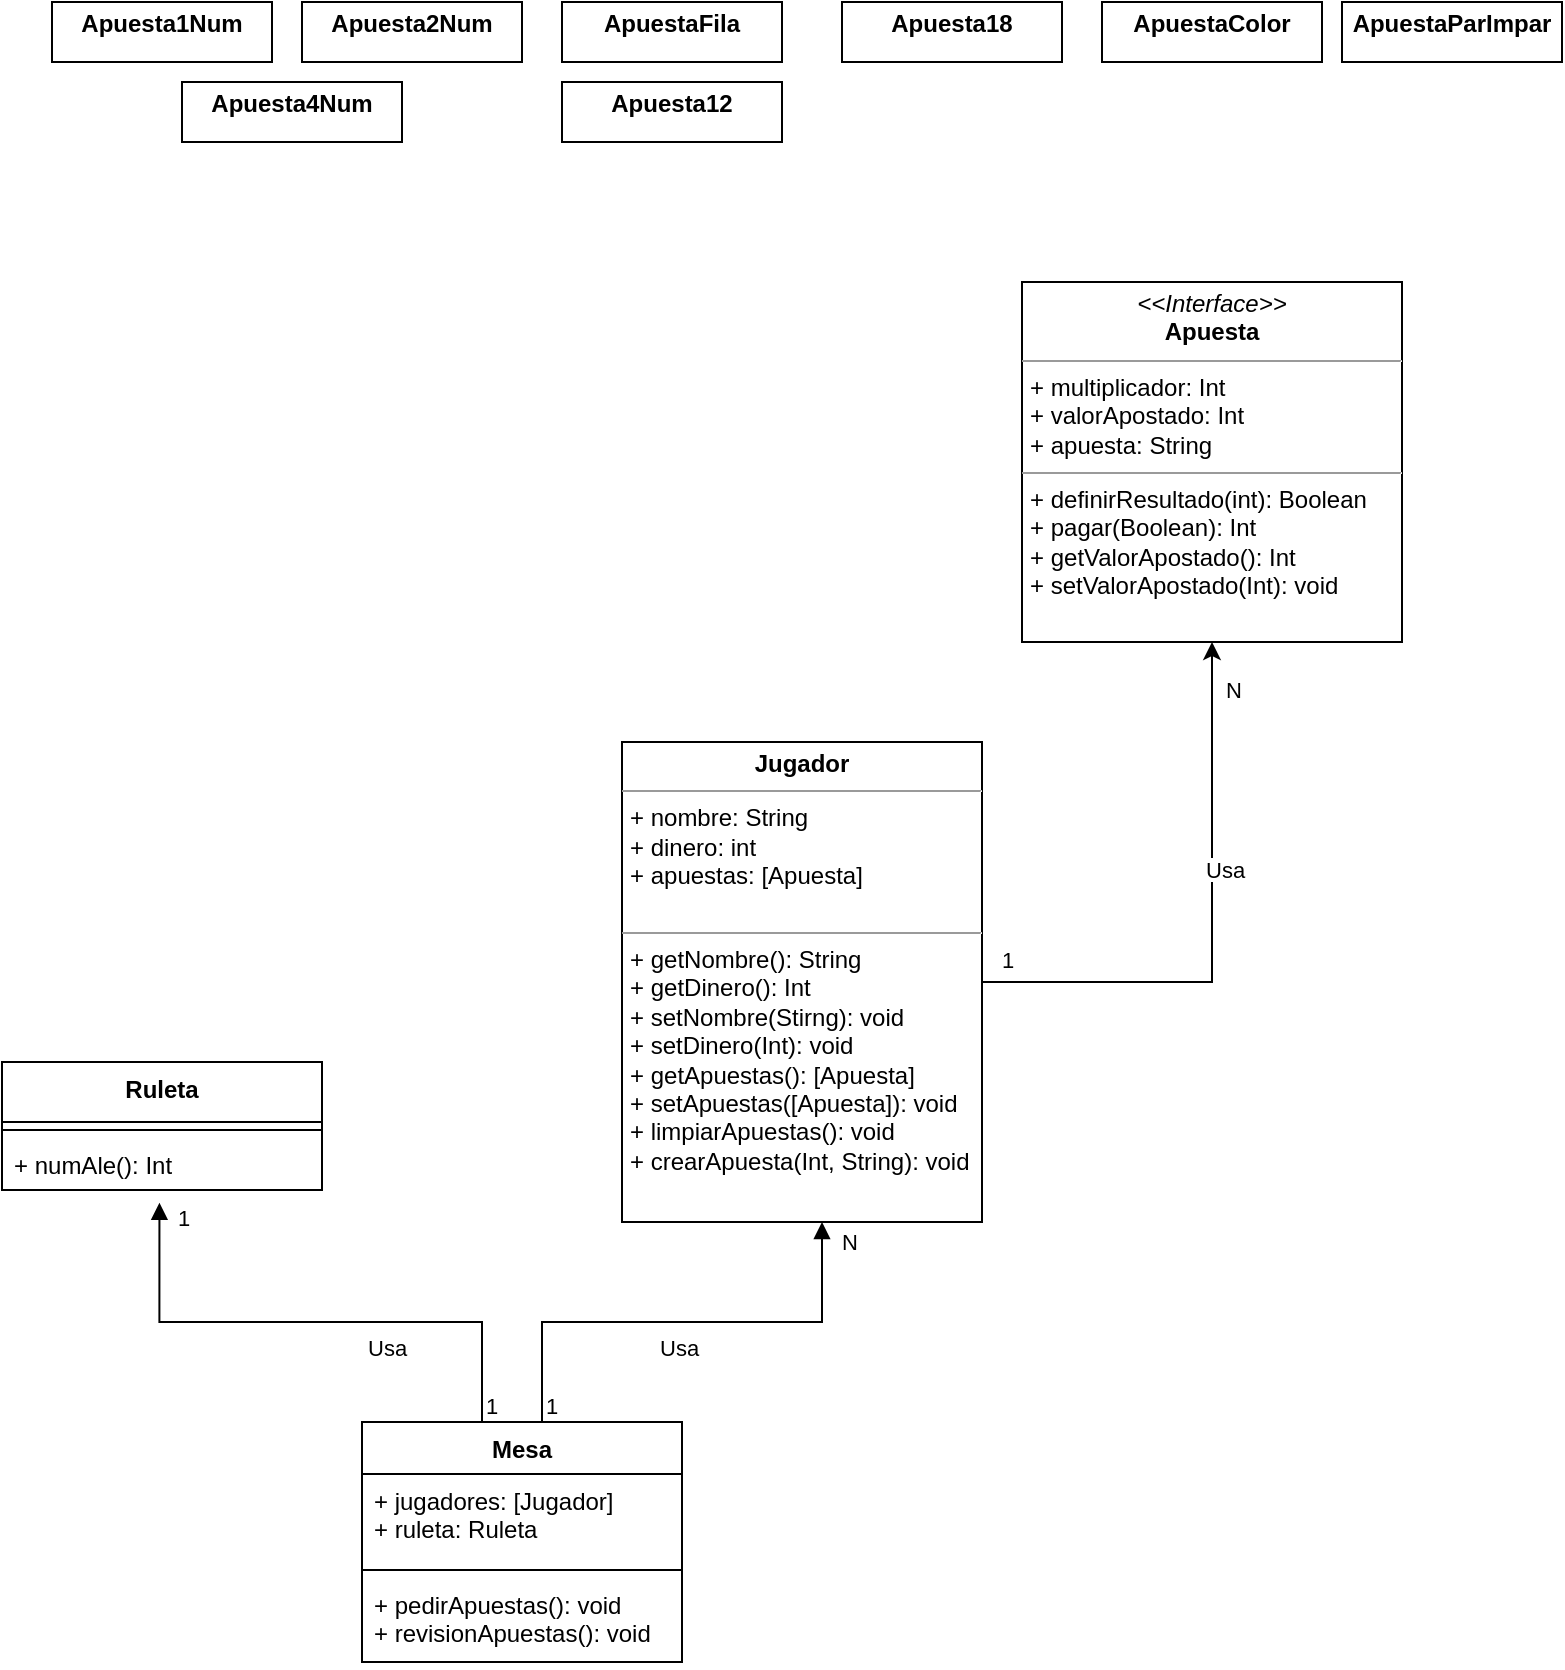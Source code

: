 <mxfile version="22.0.6" type="device">
  <diagram id="C5RBs43oDa-KdzZeNtuy" name="Page-1">
    <mxGraphModel dx="2266" dy="818" grid="1" gridSize="10" guides="1" tooltips="1" connect="1" arrows="1" fold="1" page="1" pageScale="1" pageWidth="827" pageHeight="1169" math="0" shadow="0">
      <root>
        <mxCell id="WIyWlLk6GJQsqaUBKTNV-0" />
        <mxCell id="WIyWlLk6GJQsqaUBKTNV-1" parent="WIyWlLk6GJQsqaUBKTNV-0" />
        <mxCell id="jIaYxi6gflqBrOXCyFLf-0" value="Ruleta" style="swimlane;fontStyle=1;align=center;verticalAlign=top;childLayout=stackLayout;horizontal=1;startSize=30;horizontalStack=0;resizeParent=1;resizeParentMax=0;resizeLast=0;collapsible=1;marginBottom=0;whiteSpace=wrap;html=1;" parent="WIyWlLk6GJQsqaUBKTNV-1" vertex="1">
          <mxGeometry x="30" y="560" width="160" height="64" as="geometry" />
        </mxCell>
        <mxCell id="jIaYxi6gflqBrOXCyFLf-2" value="" style="line;strokeWidth=1;fillColor=none;align=left;verticalAlign=middle;spacingTop=-1;spacingLeft=3;spacingRight=3;rotatable=0;labelPosition=right;points=[];portConstraint=eastwest;strokeColor=inherit;" parent="jIaYxi6gflqBrOXCyFLf-0" vertex="1">
          <mxGeometry y="30" width="160" height="8" as="geometry" />
        </mxCell>
        <mxCell id="jIaYxi6gflqBrOXCyFLf-3" value="+ numAle(): Int" style="text;strokeColor=none;fillColor=none;align=left;verticalAlign=top;spacingLeft=4;spacingRight=4;overflow=hidden;rotatable=0;points=[[0,0.5],[1,0.5]];portConstraint=eastwest;whiteSpace=wrap;html=1;" parent="jIaYxi6gflqBrOXCyFLf-0" vertex="1">
          <mxGeometry y="38" width="160" height="26" as="geometry" />
        </mxCell>
        <mxCell id="jIaYxi6gflqBrOXCyFLf-9" value="Mesa" style="swimlane;fontStyle=1;align=center;verticalAlign=top;childLayout=stackLayout;horizontal=1;startSize=26;horizontalStack=0;resizeParent=1;resizeParentMax=0;resizeLast=0;collapsible=1;marginBottom=0;whiteSpace=wrap;html=1;" parent="WIyWlLk6GJQsqaUBKTNV-1" vertex="1">
          <mxGeometry x="210" y="740" width="160" height="120" as="geometry" />
        </mxCell>
        <mxCell id="jIaYxi6gflqBrOXCyFLf-10" value="+ jugadores: [Jugador]&amp;nbsp;&lt;br&gt;+ ruleta: Ruleta&amp;nbsp;" style="text;strokeColor=none;fillColor=none;align=left;verticalAlign=top;spacingLeft=4;spacingRight=4;overflow=hidden;rotatable=0;points=[[0,0.5],[1,0.5]];portConstraint=eastwest;whiteSpace=wrap;html=1;" parent="jIaYxi6gflqBrOXCyFLf-9" vertex="1">
          <mxGeometry y="26" width="160" height="44" as="geometry" />
        </mxCell>
        <mxCell id="jIaYxi6gflqBrOXCyFLf-11" value="" style="line;strokeWidth=1;fillColor=none;align=left;verticalAlign=middle;spacingTop=-1;spacingLeft=3;spacingRight=3;rotatable=0;labelPosition=right;points=[];portConstraint=eastwest;strokeColor=inherit;" parent="jIaYxi6gflqBrOXCyFLf-9" vertex="1">
          <mxGeometry y="70" width="160" height="8" as="geometry" />
        </mxCell>
        <mxCell id="jIaYxi6gflqBrOXCyFLf-12" value="+ pedirApuestas(): void&lt;br&gt;+ revisionApuestas(): void" style="text;strokeColor=none;fillColor=none;align=left;verticalAlign=top;spacingLeft=4;spacingRight=4;overflow=hidden;rotatable=0;points=[[0,0.5],[1,0.5]];portConstraint=eastwest;whiteSpace=wrap;html=1;" parent="jIaYxi6gflqBrOXCyFLf-9" vertex="1">
          <mxGeometry y="78" width="160" height="42" as="geometry" />
        </mxCell>
        <mxCell id="jIaYxi6gflqBrOXCyFLf-13" value="Usa" style="endArrow=block;endFill=1;html=1;edgeStyle=orthogonalEdgeStyle;align=left;verticalAlign=top;rounded=0;entryX=0.492;entryY=1.246;entryDx=0;entryDy=0;entryPerimeter=0;exitX=0.5;exitY=0;exitDx=0;exitDy=0;" parent="WIyWlLk6GJQsqaUBKTNV-1" source="jIaYxi6gflqBrOXCyFLf-9" target="jIaYxi6gflqBrOXCyFLf-3" edge="1">
          <mxGeometry x="-0.114" relative="1" as="geometry">
            <mxPoint x="210" y="700" as="sourcePoint" />
            <mxPoint x="370" y="700" as="targetPoint" />
            <Array as="points">
              <mxPoint x="270" y="690" />
              <mxPoint x="109" y="690" />
            </Array>
            <mxPoint as="offset" />
          </mxGeometry>
        </mxCell>
        <mxCell id="jIaYxi6gflqBrOXCyFLf-14" value="1" style="edgeLabel;resizable=0;html=1;align=left;verticalAlign=bottom;" parent="jIaYxi6gflqBrOXCyFLf-13" connectable="0" vertex="1">
          <mxGeometry x="-1" relative="1" as="geometry">
            <mxPoint x="-20" as="offset" />
          </mxGeometry>
        </mxCell>
        <mxCell id="jIaYxi6gflqBrOXCyFLf-15" value="Usa" style="endArrow=block;endFill=1;html=1;edgeStyle=orthogonalEdgeStyle;align=left;verticalAlign=top;rounded=0;exitX=0.5;exitY=0;exitDx=0;exitDy=0;" parent="WIyWlLk6GJQsqaUBKTNV-1" edge="1">
          <mxGeometry x="-0.114" relative="1" as="geometry">
            <mxPoint x="300" y="740" as="sourcePoint" />
            <mxPoint x="440" y="640" as="targetPoint" />
            <Array as="points">
              <mxPoint x="300" y="690" />
              <mxPoint x="440" y="690" />
            </Array>
            <mxPoint as="offset" />
          </mxGeometry>
        </mxCell>
        <mxCell id="jIaYxi6gflqBrOXCyFLf-16" value="1" style="edgeLabel;resizable=0;html=1;align=left;verticalAlign=bottom;" parent="jIaYxi6gflqBrOXCyFLf-15" connectable="0" vertex="1">
          <mxGeometry x="-1" relative="1" as="geometry" />
        </mxCell>
        <mxCell id="jIaYxi6gflqBrOXCyFLf-17" value="N" style="edgeLabel;resizable=0;html=1;align=left;verticalAlign=bottom;" parent="WIyWlLk6GJQsqaUBKTNV-1" connectable="0" vertex="1">
          <mxGeometry x="404" y="610" as="geometry">
            <mxPoint x="44" y="48" as="offset" />
          </mxGeometry>
        </mxCell>
        <mxCell id="jIaYxi6gflqBrOXCyFLf-18" value="1" style="edgeLabel;resizable=0;html=1;align=left;verticalAlign=bottom;" parent="WIyWlLk6GJQsqaUBKTNV-1" connectable="0" vertex="1">
          <mxGeometry x="320" y="760" as="geometry">
            <mxPoint x="-204" y="-114" as="offset" />
          </mxGeometry>
        </mxCell>
        <mxCell id="nDmr4_Fk3hxOO8ECXSwf-5" style="edgeStyle=orthogonalEdgeStyle;rounded=0;orthogonalLoop=1;jettySize=auto;html=1;entryX=0.5;entryY=1;entryDx=0;entryDy=0;" parent="WIyWlLk6GJQsqaUBKTNV-1" source="nDmr4_Fk3hxOO8ECXSwf-1" target="nDmr4_Fk3hxOO8ECXSwf-3" edge="1">
          <mxGeometry relative="1" as="geometry" />
        </mxCell>
        <mxCell id="nDmr4_Fk3hxOO8ECXSwf-1" value="&lt;p style=&quot;margin:0px;margin-top:4px;text-align:center;&quot;&gt;&lt;b&gt;Jugador&lt;/b&gt;&lt;/p&gt;&lt;hr size=&quot;1&quot;&gt;&lt;p style=&quot;margin:0px;margin-left:4px;&quot;&gt;+ nombre: String&lt;br style=&quot;border-color: var(--border-color);&quot;&gt;+ dinero: int&lt;br style=&quot;border-color: var(--border-color);&quot;&gt;+ apuestas: [Apuesta]&lt;br style=&quot;border-color: var(--border-color);&quot;&gt;&lt;br&gt;&lt;/p&gt;&lt;hr size=&quot;1&quot;&gt;&lt;p style=&quot;margin:0px;margin-left:4px;&quot;&gt;+ getNombre(): String&lt;/p&gt;&lt;p style=&quot;margin:0px;margin-left:4px;&quot;&gt;+ getDinero(): Int&lt;br&gt;&lt;/p&gt;&lt;p style=&quot;margin:0px;margin-left:4px;&quot;&gt;+ setNombre(Stirng): void&lt;/p&gt;&lt;p style=&quot;margin:0px;margin-left:4px;&quot;&gt;+ setDinero(Int): void&lt;br&gt;&lt;/p&gt;&lt;p style=&quot;margin:0px;margin-left:4px;&quot;&gt;+ getApuestas(): [Apuesta]&lt;/p&gt;&lt;p style=&quot;margin:0px;margin-left:4px;&quot;&gt;+ setApuestas([Apuesta]): void&lt;/p&gt;&lt;p style=&quot;margin:0px;margin-left:4px;&quot;&gt;+ limpiarApuestas(): void&lt;/p&gt;&lt;p style=&quot;margin:0px;margin-left:4px;&quot;&gt;+ crearApuesta(Int, String): void&lt;/p&gt;" style="verticalAlign=top;align=left;overflow=fill;fontSize=12;fontFamily=Helvetica;html=1;whiteSpace=wrap;" parent="WIyWlLk6GJQsqaUBKTNV-1" vertex="1">
          <mxGeometry x="340" y="400" width="180" height="240" as="geometry" />
        </mxCell>
        <mxCell id="nDmr4_Fk3hxOO8ECXSwf-3" value="&lt;p style=&quot;margin:0px;margin-top:4px;text-align:center;&quot;&gt;&lt;i&gt;&amp;lt;&amp;lt;Interface&amp;gt;&amp;gt;&lt;/i&gt;&lt;br&gt;&lt;b&gt;Apuesta&lt;/b&gt;&lt;/p&gt;&lt;hr size=&quot;1&quot;&gt;&lt;p style=&quot;margin:0px;margin-left:4px;&quot;&gt;+ multiplicador: Int&lt;br&gt;&lt;/p&gt;&lt;p style=&quot;margin:0px;margin-left:4px;&quot;&gt;+ valorApostado: Int&lt;/p&gt;&lt;p style=&quot;margin:0px;margin-left:4px;&quot;&gt;+ apuesta: String&lt;/p&gt;&lt;hr size=&quot;1&quot;&gt;&lt;p style=&quot;margin:0px;margin-left:4px;&quot;&gt;&lt;span style=&quot;background-color: initial;&quot;&gt;+ definirResultado(int): Boolean&lt;/span&gt;&lt;br&gt;&lt;/p&gt;&lt;p style=&quot;margin:0px;margin-left:4px;&quot;&gt;+ pagar(Boolean): Int&lt;br&gt;&lt;/p&gt;&lt;p style=&quot;margin:0px;margin-left:4px;&quot;&gt;+ getValorApostado(): Int&lt;/p&gt;&lt;p style=&quot;margin:0px;margin-left:4px;&quot;&gt;+ setValorApostado(Int): void&lt;/p&gt;" style="verticalAlign=top;align=left;overflow=fill;fontSize=12;fontFamily=Helvetica;html=1;whiteSpace=wrap;" parent="WIyWlLk6GJQsqaUBKTNV-1" vertex="1">
          <mxGeometry x="540" y="170" width="190" height="180" as="geometry" />
        </mxCell>
        <mxCell id="nDmr4_Fk3hxOO8ECXSwf-6" value="&lt;span style=&quot;color: rgb(0, 0, 0); font-family: Helvetica; font-size: 11px; font-style: normal; font-variant-ligatures: normal; font-variant-caps: normal; font-weight: 400; letter-spacing: normal; orphans: 2; text-align: left; text-indent: 0px; text-transform: none; widows: 2; word-spacing: 0px; -webkit-text-stroke-width: 0px; background-color: rgb(255, 255, 255); text-decoration-thickness: initial; text-decoration-style: initial; text-decoration-color: initial; float: none; display: inline !important;&quot;&gt;Usa&lt;/span&gt;" style="text;whiteSpace=wrap;html=1;" parent="WIyWlLk6GJQsqaUBKTNV-1" vertex="1">
          <mxGeometry x="630" y="450" width="50" height="40" as="geometry" />
        </mxCell>
        <mxCell id="nDmr4_Fk3hxOO8ECXSwf-7" value="1" style="edgeLabel;resizable=0;html=1;align=left;verticalAlign=bottom;" parent="WIyWlLk6GJQsqaUBKTNV-1" connectable="0" vertex="1">
          <mxGeometry x="380" y="540" as="geometry">
            <mxPoint x="148" y="-23" as="offset" />
          </mxGeometry>
        </mxCell>
        <mxCell id="nDmr4_Fk3hxOO8ECXSwf-8" value="&lt;span style=&quot;color: rgb(0, 0, 0); font-family: Helvetica; font-size: 11px; font-style: normal; font-variant-ligatures: normal; font-variant-caps: normal; font-weight: 400; letter-spacing: normal; orphans: 2; text-align: left; text-indent: 0px; text-transform: none; widows: 2; word-spacing: 0px; -webkit-text-stroke-width: 0px; background-color: rgb(255, 255, 255); text-decoration-thickness: initial; text-decoration-style: initial; text-decoration-color: initial; float: none; display: inline !important;&quot;&gt;N&lt;/span&gt;" style="text;whiteSpace=wrap;html=1;" parent="WIyWlLk6GJQsqaUBKTNV-1" vertex="1">
          <mxGeometry x="640" y="360" width="20" height="40" as="geometry" />
        </mxCell>
        <mxCell id="nDmr4_Fk3hxOO8ECXSwf-9" value="&lt;p style=&quot;margin:0px;margin-top:4px;text-align:center;&quot;&gt;&lt;b&gt;Apuesta1Num&lt;/b&gt;&lt;/p&gt;&lt;p style=&quot;margin:0px;margin-left:4px;&quot;&gt;&lt;br&gt;&lt;/p&gt;" style="verticalAlign=top;align=left;overflow=fill;fontSize=12;fontFamily=Helvetica;html=1;whiteSpace=wrap;" parent="WIyWlLk6GJQsqaUBKTNV-1" vertex="1">
          <mxGeometry x="55" y="30" width="110" height="30" as="geometry" />
        </mxCell>
        <mxCell id="nDmr4_Fk3hxOO8ECXSwf-10" value="&lt;p style=&quot;margin:0px;margin-top:4px;text-align:center;&quot;&gt;&lt;b&gt;Apuesta2Num&lt;/b&gt;&lt;/p&gt;&lt;p style=&quot;margin:0px;margin-left:4px;&quot;&gt;&lt;br&gt;&lt;/p&gt;" style="verticalAlign=top;align=left;overflow=fill;fontSize=12;fontFamily=Helvetica;html=1;whiteSpace=wrap;" parent="WIyWlLk6GJQsqaUBKTNV-1" vertex="1">
          <mxGeometry x="180" y="30" width="110" height="30" as="geometry" />
        </mxCell>
        <mxCell id="nDmr4_Fk3hxOO8ECXSwf-11" value="&lt;p style=&quot;margin:0px;margin-top:4px;text-align:center;&quot;&gt;&lt;b&gt;Apuesta4Num&lt;/b&gt;&lt;/p&gt;&lt;p style=&quot;margin:0px;margin-left:4px;&quot;&gt;&lt;br&gt;&lt;/p&gt;" style="verticalAlign=top;align=left;overflow=fill;fontSize=12;fontFamily=Helvetica;html=1;whiteSpace=wrap;" parent="WIyWlLk6GJQsqaUBKTNV-1" vertex="1">
          <mxGeometry x="120" y="70" width="110" height="30" as="geometry" />
        </mxCell>
        <mxCell id="nDmr4_Fk3hxOO8ECXSwf-12" value="&lt;p style=&quot;margin:0px;margin-top:4px;text-align:center;&quot;&gt;&lt;b&gt;ApuestaColor&lt;/b&gt;&lt;/p&gt;&lt;p style=&quot;margin:0px;margin-left:4px;&quot;&gt;&lt;br&gt;&lt;/p&gt;" style="verticalAlign=top;align=left;overflow=fill;fontSize=12;fontFamily=Helvetica;html=1;whiteSpace=wrap;" parent="WIyWlLk6GJQsqaUBKTNV-1" vertex="1">
          <mxGeometry x="580" y="30" width="110" height="30" as="geometry" />
        </mxCell>
        <mxCell id="nDmr4_Fk3hxOO8ECXSwf-13" value="&lt;p style=&quot;margin:0px;margin-top:4px;text-align:center;&quot;&gt;&lt;b&gt;Apuesta12&lt;/b&gt;&lt;/p&gt;&lt;p style=&quot;margin:0px;margin-left:4px;&quot;&gt;&lt;br&gt;&lt;/p&gt;" style="verticalAlign=top;align=left;overflow=fill;fontSize=12;fontFamily=Helvetica;html=1;whiteSpace=wrap;" parent="WIyWlLk6GJQsqaUBKTNV-1" vertex="1">
          <mxGeometry x="310" y="70" width="110" height="30" as="geometry" />
        </mxCell>
        <mxCell id="nDmr4_Fk3hxOO8ECXSwf-15" value="&lt;p style=&quot;margin:0px;margin-top:4px;text-align:center;&quot;&gt;&lt;b&gt;Apuesta18&lt;/b&gt;&lt;/p&gt;&lt;p style=&quot;margin:0px;margin-left:4px;&quot;&gt;&lt;br&gt;&lt;/p&gt;" style="verticalAlign=top;align=left;overflow=fill;fontSize=12;fontFamily=Helvetica;html=1;whiteSpace=wrap;" parent="WIyWlLk6GJQsqaUBKTNV-1" vertex="1">
          <mxGeometry x="450" y="30" width="110" height="30" as="geometry" />
        </mxCell>
        <mxCell id="nDmr4_Fk3hxOO8ECXSwf-16" value="&lt;p style=&quot;margin:0px;margin-top:4px;text-align:center;&quot;&gt;&lt;b&gt;ApuestaParImpar&lt;/b&gt;&lt;/p&gt;" style="verticalAlign=top;align=left;overflow=fill;fontSize=12;fontFamily=Helvetica;html=1;whiteSpace=wrap;" parent="WIyWlLk6GJQsqaUBKTNV-1" vertex="1">
          <mxGeometry x="700" y="30" width="110" height="30" as="geometry" />
        </mxCell>
        <mxCell id="nDmr4_Fk3hxOO8ECXSwf-17" value="&lt;p style=&quot;margin:0px;margin-top:4px;text-align:center;&quot;&gt;&lt;b&gt;ApuestaFila&lt;/b&gt;&lt;/p&gt;" style="verticalAlign=top;align=left;overflow=fill;fontSize=12;fontFamily=Helvetica;html=1;whiteSpace=wrap;" parent="WIyWlLk6GJQsqaUBKTNV-1" vertex="1">
          <mxGeometry x="310" y="30" width="110" height="30" as="geometry" />
        </mxCell>
      </root>
    </mxGraphModel>
  </diagram>
</mxfile>
